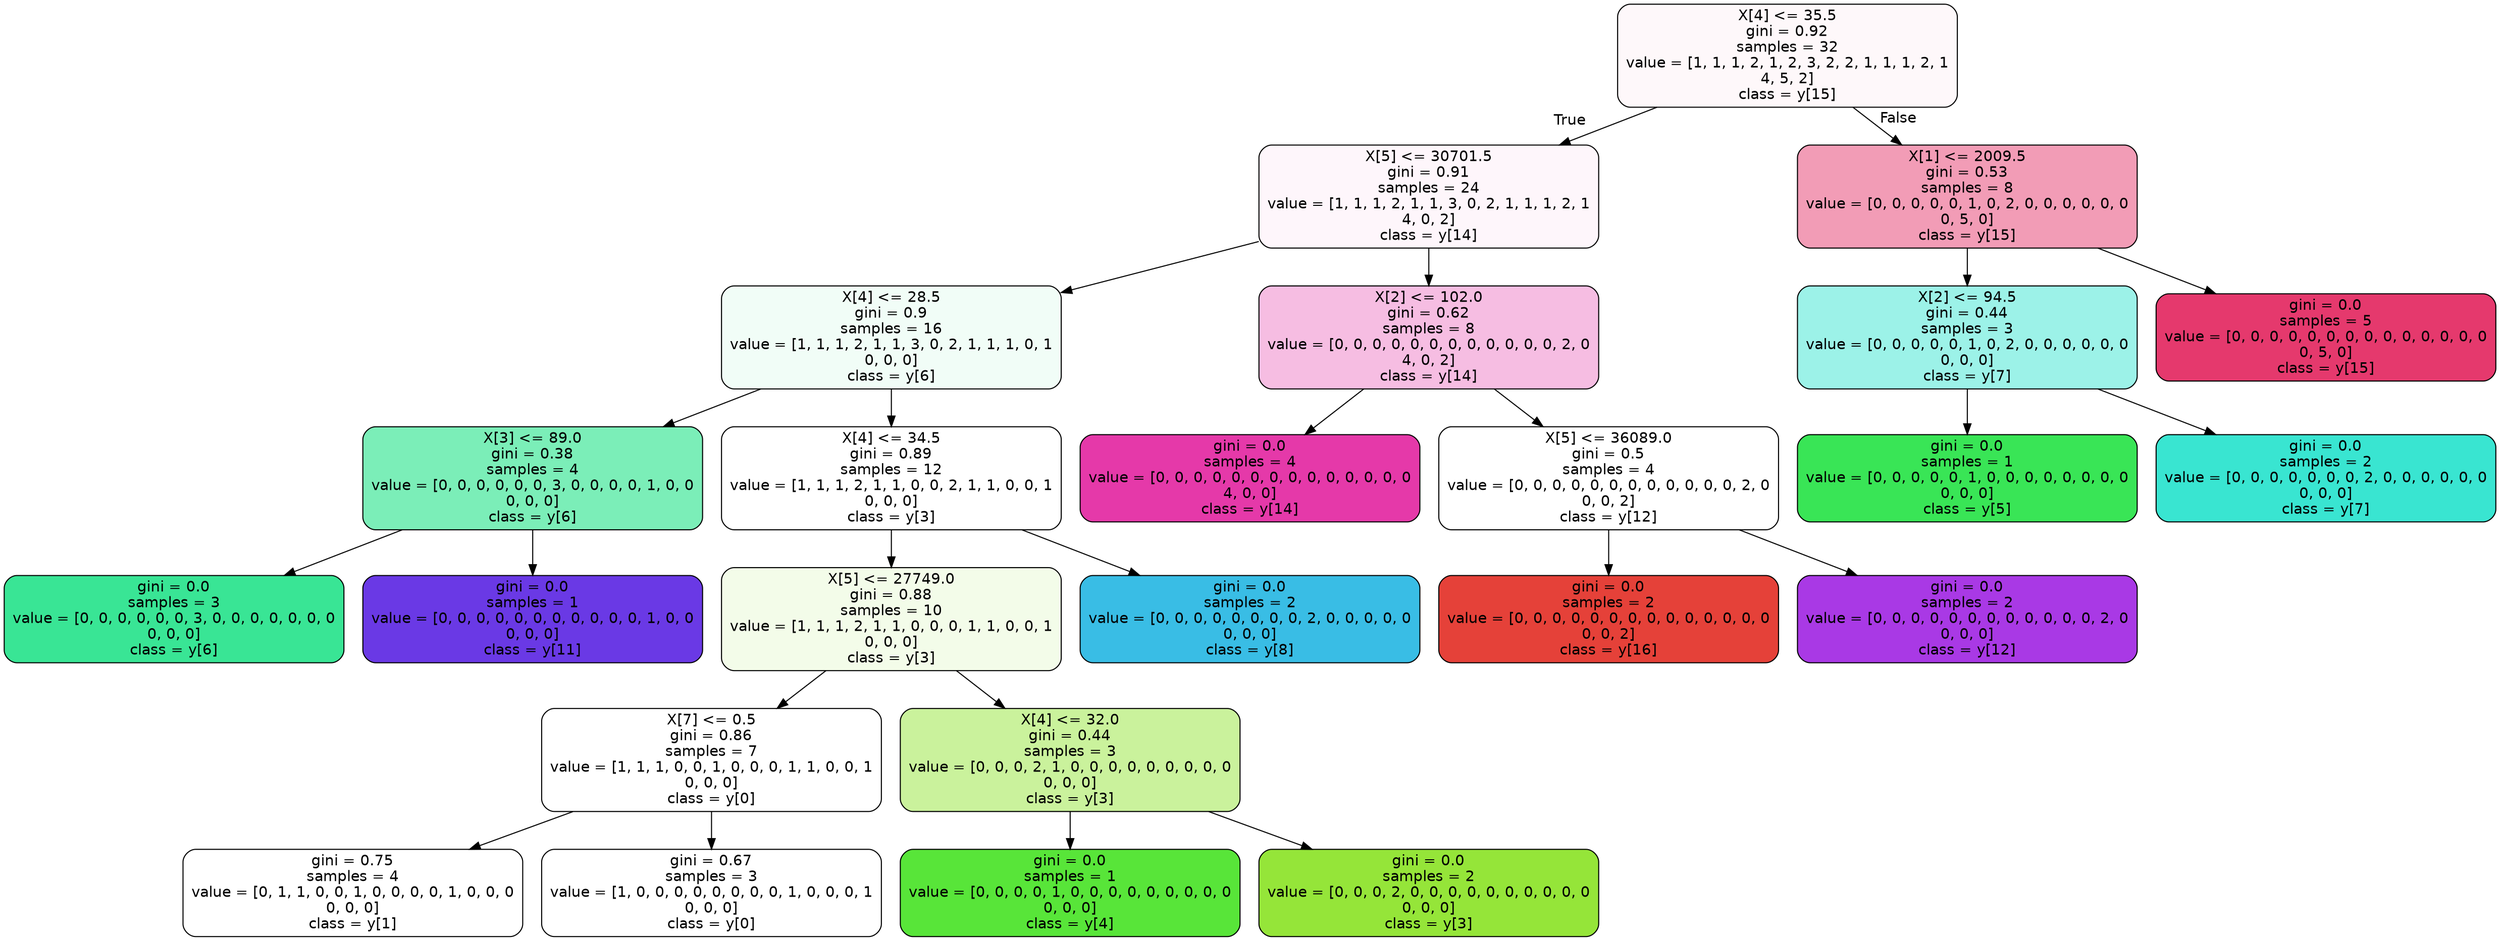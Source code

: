 digraph Tree {
node [shape=box, style="filled, rounded", color="black", fontname=helvetica] ;
edge [fontname=helvetica] ;
0 [label="X[4] <= 35.5\ngini = 0.92\nsamples = 32\nvalue = [1, 1, 1, 2, 1, 2, 3, 2, 2, 1, 1, 1, 2, 1\n4, 5, 2]\nclass = y[15]", fillcolor="#fef8fa"] ;
1 [label="X[5] <= 30701.5\ngini = 0.91\nsamples = 24\nvalue = [1, 1, 1, 2, 1, 1, 3, 0, 2, 1, 1, 1, 2, 1\n4, 0, 2]\nclass = y[14]", fillcolor="#fef6fb"] ;
0 -> 1 [labeldistance=2.5, labelangle=45, headlabel="True"] ;
2 [label="X[4] <= 28.5\ngini = 0.9\nsamples = 16\nvalue = [1, 1, 1, 2, 1, 1, 3, 0, 2, 1, 1, 1, 0, 1\n0, 0, 0]\nclass = y[6]", fillcolor="#f1fdf7"] ;
1 -> 2 ;
3 [label="X[3] <= 89.0\ngini = 0.38\nsamples = 4\nvalue = [0, 0, 0, 0, 0, 0, 3, 0, 0, 0, 0, 1, 0, 0\n0, 0, 0]\nclass = y[6]", fillcolor="#7beeb8"] ;
2 -> 3 ;
4 [label="gini = 0.0\nsamples = 3\nvalue = [0, 0, 0, 0, 0, 0, 3, 0, 0, 0, 0, 0, 0, 0\n0, 0, 0]\nclass = y[6]", fillcolor="#39e595"] ;
3 -> 4 ;
5 [label="gini = 0.0\nsamples = 1\nvalue = [0, 0, 0, 0, 0, 0, 0, 0, 0, 0, 0, 1, 0, 0\n0, 0, 0]\nclass = y[11]", fillcolor="#6a39e5"] ;
3 -> 5 ;
6 [label="X[4] <= 34.5\ngini = 0.89\nsamples = 12\nvalue = [1, 1, 1, 2, 1, 1, 0, 0, 2, 1, 1, 0, 0, 1\n0, 0, 0]\nclass = y[3]", fillcolor="#ffffff"] ;
2 -> 6 ;
7 [label="X[5] <= 27749.0\ngini = 0.88\nsamples = 10\nvalue = [1, 1, 1, 2, 1, 1, 0, 0, 0, 1, 1, 0, 0, 1\n0, 0, 0]\nclass = y[3]", fillcolor="#f3fce9"] ;
6 -> 7 ;
8 [label="X[7] <= 0.5\ngini = 0.86\nsamples = 7\nvalue = [1, 1, 1, 0, 0, 1, 0, 0, 0, 1, 1, 0, 0, 1\n0, 0, 0]\nclass = y[0]", fillcolor="#ffffff"] ;
7 -> 8 ;
9 [label="gini = 0.75\nsamples = 4\nvalue = [0, 1, 1, 0, 0, 1, 0, 0, 0, 0, 1, 0, 0, 0\n0, 0, 0]\nclass = y[1]", fillcolor="#ffffff"] ;
8 -> 9 ;
10 [label="gini = 0.67\nsamples = 3\nvalue = [1, 0, 0, 0, 0, 0, 0, 0, 0, 1, 0, 0, 0, 1\n0, 0, 0]\nclass = y[0]", fillcolor="#ffffff"] ;
8 -> 10 ;
11 [label="X[4] <= 32.0\ngini = 0.44\nsamples = 3\nvalue = [0, 0, 0, 2, 1, 0, 0, 0, 0, 0, 0, 0, 0, 0\n0, 0, 0]\nclass = y[3]", fillcolor="#caf29c"] ;
7 -> 11 ;
12 [label="gini = 0.0\nsamples = 1\nvalue = [0, 0, 0, 0, 1, 0, 0, 0, 0, 0, 0, 0, 0, 0\n0, 0, 0]\nclass = y[4]", fillcolor="#58e539"] ;
11 -> 12 ;
13 [label="gini = 0.0\nsamples = 2\nvalue = [0, 0, 0, 2, 0, 0, 0, 0, 0, 0, 0, 0, 0, 0\n0, 0, 0]\nclass = y[3]", fillcolor="#95e539"] ;
11 -> 13 ;
14 [label="gini = 0.0\nsamples = 2\nvalue = [0, 0, 0, 0, 0, 0, 0, 0, 2, 0, 0, 0, 0, 0\n0, 0, 0]\nclass = y[8]", fillcolor="#39bde5"] ;
6 -> 14 ;
15 [label="X[2] <= 102.0\ngini = 0.62\nsamples = 8\nvalue = [0, 0, 0, 0, 0, 0, 0, 0, 0, 0, 0, 0, 2, 0\n4, 0, 2]\nclass = y[14]", fillcolor="#f6bde2"] ;
1 -> 15 ;
16 [label="gini = 0.0\nsamples = 4\nvalue = [0, 0, 0, 0, 0, 0, 0, 0, 0, 0, 0, 0, 0, 0\n4, 0, 0]\nclass = y[14]", fillcolor="#e539a9"] ;
15 -> 16 ;
17 [label="X[5] <= 36089.0\ngini = 0.5\nsamples = 4\nvalue = [0, 0, 0, 0, 0, 0, 0, 0, 0, 0, 0, 0, 2, 0\n0, 0, 2]\nclass = y[12]", fillcolor="#ffffff"] ;
15 -> 17 ;
18 [label="gini = 0.0\nsamples = 2\nvalue = [0, 0, 0, 0, 0, 0, 0, 0, 0, 0, 0, 0, 0, 0\n0, 0, 2]\nclass = y[16]", fillcolor="#e54139"] ;
17 -> 18 ;
19 [label="gini = 0.0\nsamples = 2\nvalue = [0, 0, 0, 0, 0, 0, 0, 0, 0, 0, 0, 0, 2, 0\n0, 0, 0]\nclass = y[12]", fillcolor="#a939e5"] ;
17 -> 19 ;
20 [label="X[1] <= 2009.5\ngini = 0.53\nsamples = 8\nvalue = [0, 0, 0, 0, 0, 1, 0, 2, 0, 0, 0, 0, 0, 0\n0, 5, 0]\nclass = y[15]", fillcolor="#f29cb6"] ;
0 -> 20 [labeldistance=2.5, labelangle=-45, headlabel="False"] ;
21 [label="X[2] <= 94.5\ngini = 0.44\nsamples = 3\nvalue = [0, 0, 0, 0, 0, 1, 0, 2, 0, 0, 0, 0, 0, 0\n0, 0, 0]\nclass = y[7]", fillcolor="#9cf2e8"] ;
20 -> 21 ;
22 [label="gini = 0.0\nsamples = 1\nvalue = [0, 0, 0, 0, 0, 1, 0, 0, 0, 0, 0, 0, 0, 0\n0, 0, 0]\nclass = y[5]", fillcolor="#39e556"] ;
21 -> 22 ;
23 [label="gini = 0.0\nsamples = 2\nvalue = [0, 0, 0, 0, 0, 0, 0, 2, 0, 0, 0, 0, 0, 0\n0, 0, 0]\nclass = y[7]", fillcolor="#39e5d1"] ;
21 -> 23 ;
24 [label="gini = 0.0\nsamples = 5\nvalue = [0, 0, 0, 0, 0, 0, 0, 0, 0, 0, 0, 0, 0, 0\n0, 5, 0]\nclass = y[15]", fillcolor="#e5396d"] ;
20 -> 24 ;
}